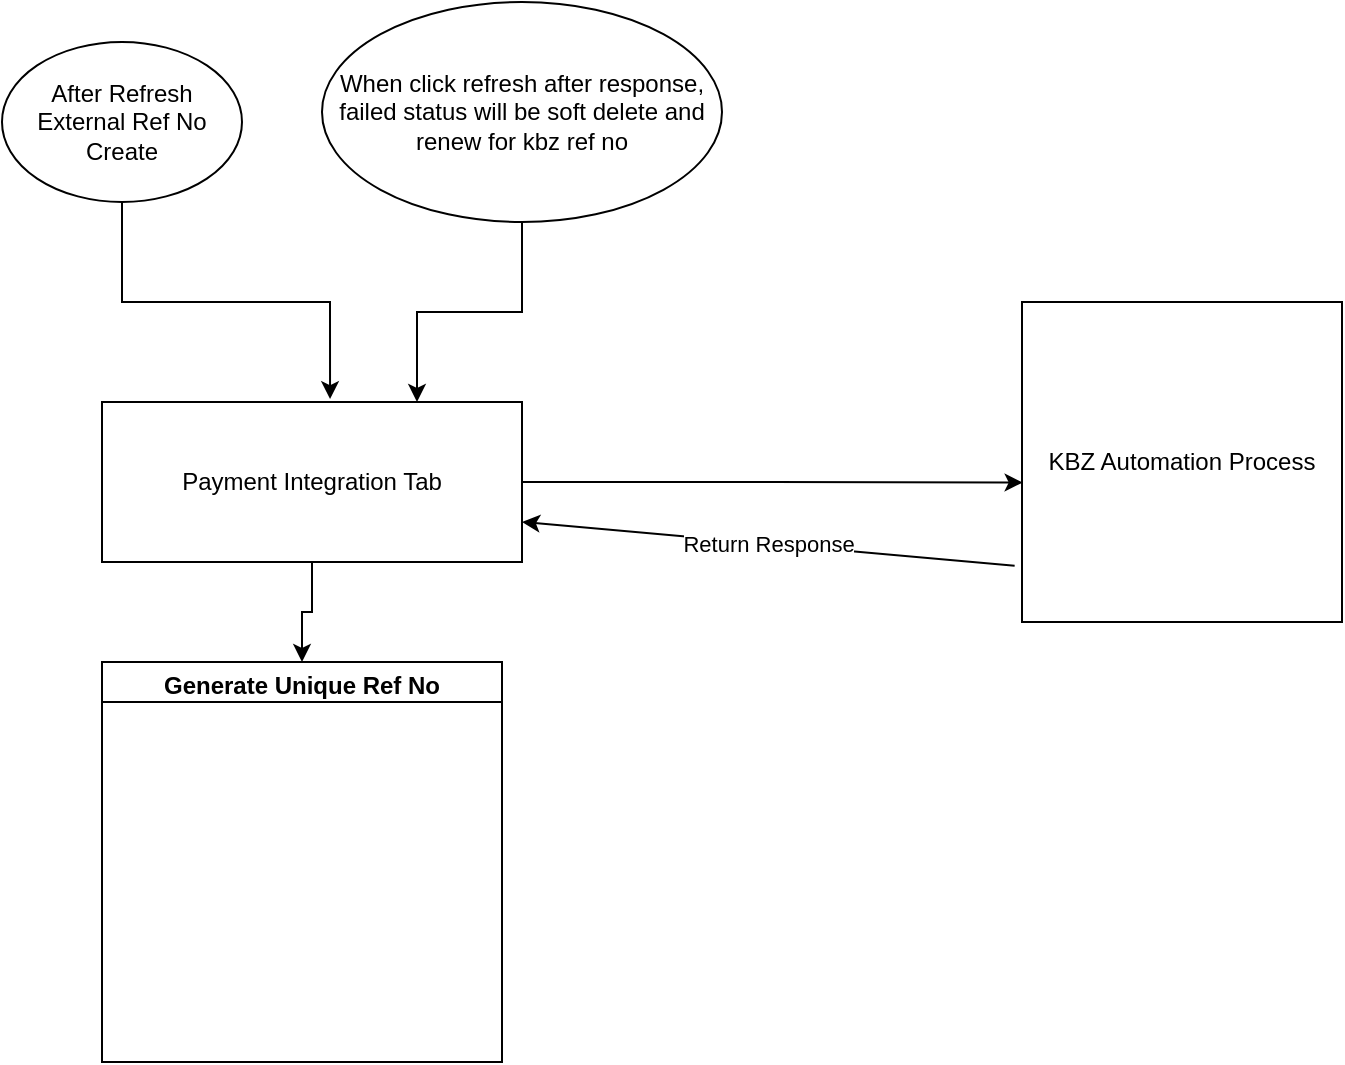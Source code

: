 <mxfile version="22.0.8" type="github">
  <diagram name="Page-1" id="6kcJzTpTVba5ZxwaW4OG">
    <mxGraphModel dx="1050" dy="587" grid="1" gridSize="10" guides="1" tooltips="1" connect="1" arrows="1" fold="1" page="1" pageScale="1" pageWidth="827" pageHeight="1169" math="0" shadow="0">
      <root>
        <mxCell id="0" />
        <mxCell id="1" parent="0" />
        <mxCell id="LcuG3ev-rIAa1VGvc-gf-21" style="edgeStyle=orthogonalEdgeStyle;rounded=0;orthogonalLoop=1;jettySize=auto;html=1;exitX=0.5;exitY=1;exitDx=0;exitDy=0;entryX=0.5;entryY=0;entryDx=0;entryDy=0;" edge="1" parent="1" source="LcuG3ev-rIAa1VGvc-gf-2" target="LcuG3ev-rIAa1VGvc-gf-20">
          <mxGeometry relative="1" as="geometry" />
        </mxCell>
        <mxCell id="LcuG3ev-rIAa1VGvc-gf-2" value="Payment Integration Tab" style="rounded=0;whiteSpace=wrap;html=1;" vertex="1" parent="1">
          <mxGeometry x="80" y="200" width="210" height="80" as="geometry" />
        </mxCell>
        <mxCell id="LcuG3ev-rIAa1VGvc-gf-6" style="edgeStyle=orthogonalEdgeStyle;rounded=0;orthogonalLoop=1;jettySize=auto;html=1;entryX=0.543;entryY=-0.018;entryDx=0;entryDy=0;entryPerimeter=0;" edge="1" parent="1" source="LcuG3ev-rIAa1VGvc-gf-5" target="LcuG3ev-rIAa1VGvc-gf-2">
          <mxGeometry relative="1" as="geometry">
            <mxPoint x="190" y="190" as="targetPoint" />
          </mxGeometry>
        </mxCell>
        <mxCell id="LcuG3ev-rIAa1VGvc-gf-5" value="After Refresh External Ref No Create" style="ellipse;whiteSpace=wrap;html=1;" vertex="1" parent="1">
          <mxGeometry x="30" y="20" width="120" height="80" as="geometry" />
        </mxCell>
        <mxCell id="LcuG3ev-rIAa1VGvc-gf-7" value="KBZ Automation Process" style="whiteSpace=wrap;html=1;aspect=fixed;" vertex="1" parent="1">
          <mxGeometry x="540" y="150" width="160" height="160" as="geometry" />
        </mxCell>
        <mxCell id="LcuG3ev-rIAa1VGvc-gf-8" style="edgeStyle=orthogonalEdgeStyle;rounded=0;orthogonalLoop=1;jettySize=auto;html=1;exitX=1;exitY=0.5;exitDx=0;exitDy=0;entryX=0.002;entryY=0.564;entryDx=0;entryDy=0;entryPerimeter=0;" edge="1" parent="1" source="LcuG3ev-rIAa1VGvc-gf-2" target="LcuG3ev-rIAa1VGvc-gf-7">
          <mxGeometry relative="1" as="geometry" />
        </mxCell>
        <mxCell id="LcuG3ev-rIAa1VGvc-gf-12" value="Return Response" style="endArrow=classic;html=1;rounded=0;exitX=-0.023;exitY=0.824;exitDx=0;exitDy=0;exitPerimeter=0;entryX=1;entryY=0.75;entryDx=0;entryDy=0;" edge="1" parent="1" source="LcuG3ev-rIAa1VGvc-gf-7" target="LcuG3ev-rIAa1VGvc-gf-2">
          <mxGeometry relative="1" as="geometry">
            <mxPoint x="350" y="290" as="sourcePoint" />
            <mxPoint x="460" y="280" as="targetPoint" />
          </mxGeometry>
        </mxCell>
        <mxCell id="LcuG3ev-rIAa1VGvc-gf-18" style="edgeStyle=orthogonalEdgeStyle;rounded=0;orthogonalLoop=1;jettySize=auto;html=1;entryX=0.75;entryY=0;entryDx=0;entryDy=0;" edge="1" parent="1" source="LcuG3ev-rIAa1VGvc-gf-17" target="LcuG3ev-rIAa1VGvc-gf-2">
          <mxGeometry relative="1" as="geometry" />
        </mxCell>
        <mxCell id="LcuG3ev-rIAa1VGvc-gf-17" value="When click refresh after response, failed status will be soft delete and renew for kbz ref no" style="ellipse;whiteSpace=wrap;html=1;" vertex="1" parent="1">
          <mxGeometry x="190" width="200" height="110" as="geometry" />
        </mxCell>
        <mxCell id="LcuG3ev-rIAa1VGvc-gf-20" value="Generate Unique Ref No" style="swimlane;whiteSpace=wrap;html=1;" vertex="1" parent="1">
          <mxGeometry x="80" y="330" width="200" height="200" as="geometry" />
        </mxCell>
        <mxCell id="LcuG3ev-rIAa1VGvc-gf-22" value="" style="whiteSpace=wrap;html=1;" vertex="1" parent="1">
          <mxGeometry x="80" y="350" width="200" height="180" as="geometry" />
        </mxCell>
      </root>
    </mxGraphModel>
  </diagram>
</mxfile>
